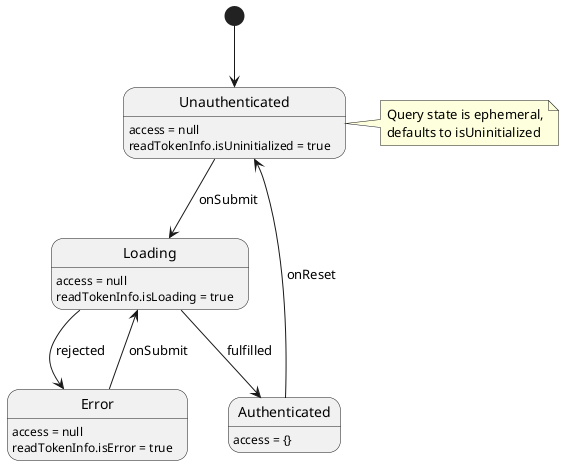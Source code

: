 @startuml Authenticator

[*]-d->Unauthenticated

state Unauthenticated
Unauthenticated : access = null
Unauthenticated : readTokenInfo.isUninitialized = true
note right of Unauthenticated
  Query state is ephemeral,
  defaults to isUninitialized
end note

state Loading
Loading : access = null
Loading : readTokenInfo.isLoading = true

state Authenticated
Authenticated : access = {}

state Error
Error : access = null
Error : readTokenInfo.isError = true

Unauthenticated -d-> Loading : onSubmit
Loading -d-> Authenticated : fulfilled
Loading -d-> Error : rejected
Authenticated -u-> Unauthenticated : onReset
Error --> Loading : onSubmit

@enduml